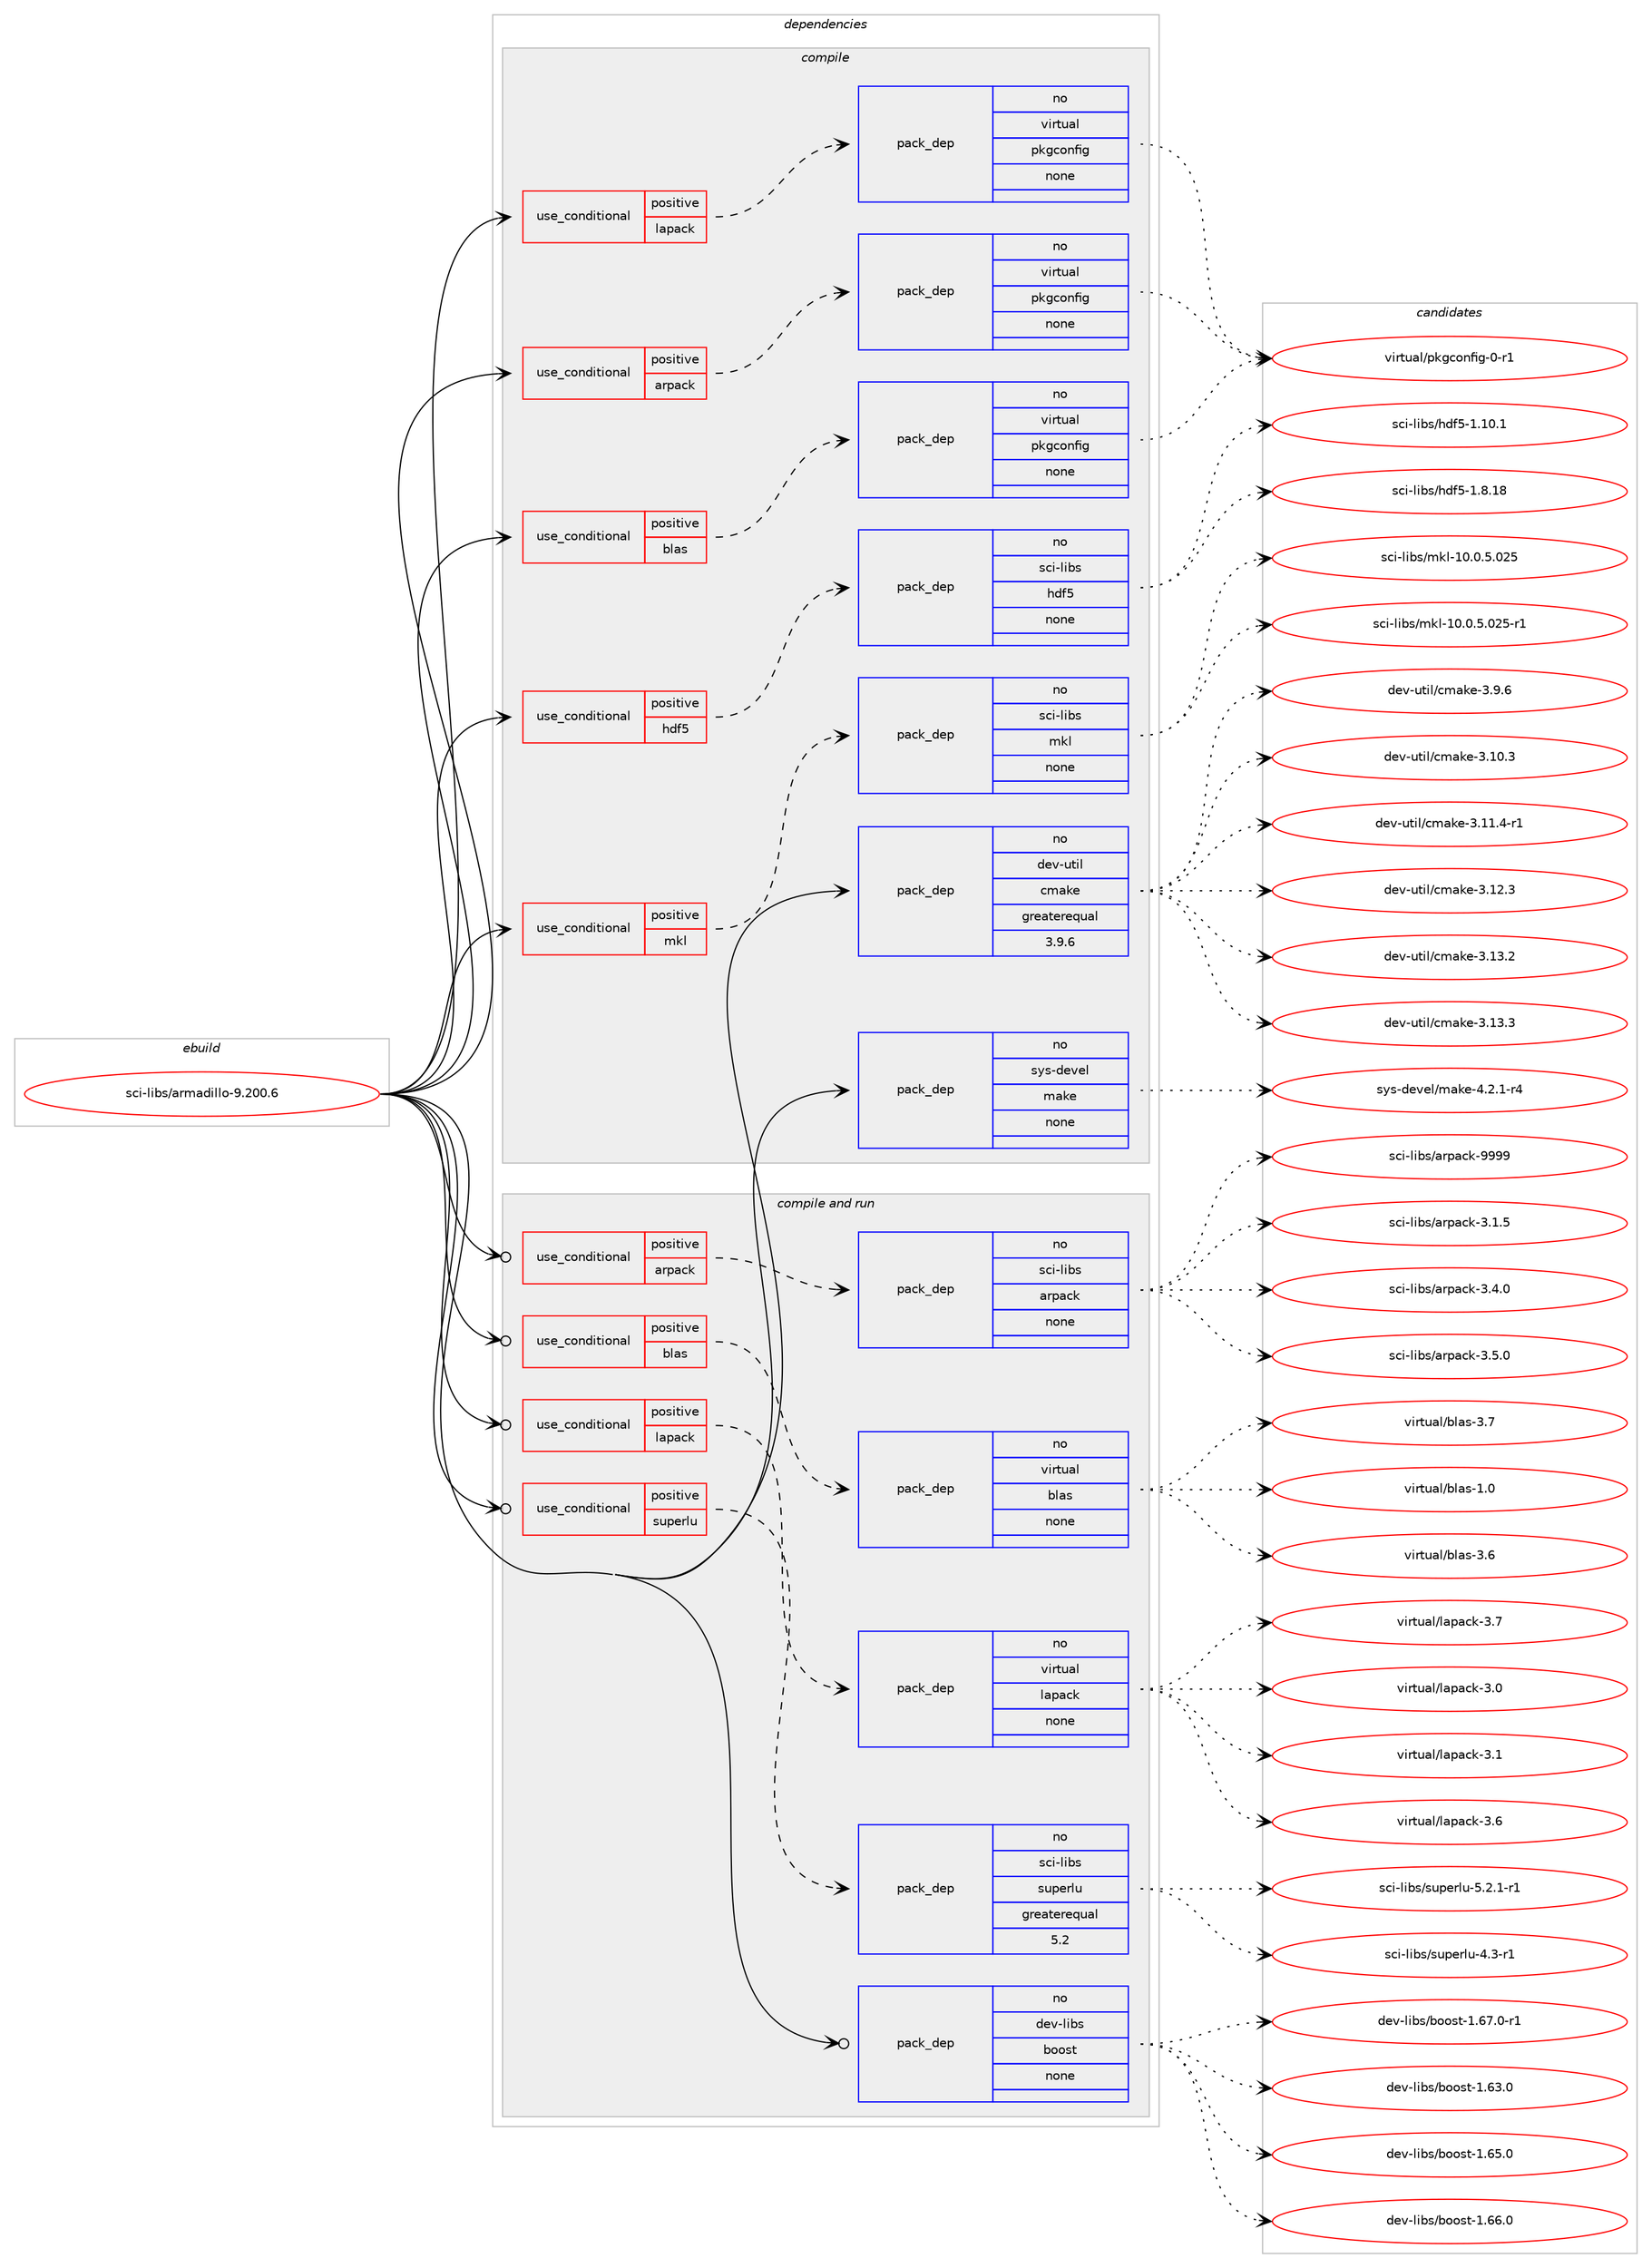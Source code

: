 digraph prolog {

# *************
# Graph options
# *************

newrank=true;
concentrate=true;
compound=true;
graph [rankdir=LR,fontname=Helvetica,fontsize=10,ranksep=1.5];#, ranksep=2.5, nodesep=0.2];
edge  [arrowhead=vee];
node  [fontname=Helvetica,fontsize=10];

# **********
# The ebuild
# **********

subgraph cluster_leftcol {
color=gray;
rank=same;
label=<<i>ebuild</i>>;
id [label="sci-libs/armadillo-9.200.6", color=red, width=4, href="../sci-libs/armadillo-9.200.6.svg"];
}

# ****************
# The dependencies
# ****************

subgraph cluster_midcol {
color=gray;
label=<<i>dependencies</i>>;
subgraph cluster_compile {
fillcolor="#eeeeee";
style=filled;
label=<<i>compile</i>>;
subgraph cond887 {
dependency5051 [label=<<TABLE BORDER="0" CELLBORDER="1" CELLSPACING="0" CELLPADDING="4"><TR><TD ROWSPAN="3" CELLPADDING="10">use_conditional</TD></TR><TR><TD>positive</TD></TR><TR><TD>arpack</TD></TR></TABLE>>, shape=none, color=red];
subgraph pack4029 {
dependency5052 [label=<<TABLE BORDER="0" CELLBORDER="1" CELLSPACING="0" CELLPADDING="4" WIDTH="220"><TR><TD ROWSPAN="6" CELLPADDING="30">pack_dep</TD></TR><TR><TD WIDTH="110">no</TD></TR><TR><TD>virtual</TD></TR><TR><TD>pkgconfig</TD></TR><TR><TD>none</TD></TR><TR><TD></TD></TR></TABLE>>, shape=none, color=blue];
}
dependency5051:e -> dependency5052:w [weight=20,style="dashed",arrowhead="vee"];
}
id:e -> dependency5051:w [weight=20,style="solid",arrowhead="vee"];
subgraph cond888 {
dependency5053 [label=<<TABLE BORDER="0" CELLBORDER="1" CELLSPACING="0" CELLPADDING="4"><TR><TD ROWSPAN="3" CELLPADDING="10">use_conditional</TD></TR><TR><TD>positive</TD></TR><TR><TD>blas</TD></TR></TABLE>>, shape=none, color=red];
subgraph pack4030 {
dependency5054 [label=<<TABLE BORDER="0" CELLBORDER="1" CELLSPACING="0" CELLPADDING="4" WIDTH="220"><TR><TD ROWSPAN="6" CELLPADDING="30">pack_dep</TD></TR><TR><TD WIDTH="110">no</TD></TR><TR><TD>virtual</TD></TR><TR><TD>pkgconfig</TD></TR><TR><TD>none</TD></TR><TR><TD></TD></TR></TABLE>>, shape=none, color=blue];
}
dependency5053:e -> dependency5054:w [weight=20,style="dashed",arrowhead="vee"];
}
id:e -> dependency5053:w [weight=20,style="solid",arrowhead="vee"];
subgraph cond889 {
dependency5055 [label=<<TABLE BORDER="0" CELLBORDER="1" CELLSPACING="0" CELLPADDING="4"><TR><TD ROWSPAN="3" CELLPADDING="10">use_conditional</TD></TR><TR><TD>positive</TD></TR><TR><TD>hdf5</TD></TR></TABLE>>, shape=none, color=red];
subgraph pack4031 {
dependency5056 [label=<<TABLE BORDER="0" CELLBORDER="1" CELLSPACING="0" CELLPADDING="4" WIDTH="220"><TR><TD ROWSPAN="6" CELLPADDING="30">pack_dep</TD></TR><TR><TD WIDTH="110">no</TD></TR><TR><TD>sci-libs</TD></TR><TR><TD>hdf5</TD></TR><TR><TD>none</TD></TR><TR><TD></TD></TR></TABLE>>, shape=none, color=blue];
}
dependency5055:e -> dependency5056:w [weight=20,style="dashed",arrowhead="vee"];
}
id:e -> dependency5055:w [weight=20,style="solid",arrowhead="vee"];
subgraph cond890 {
dependency5057 [label=<<TABLE BORDER="0" CELLBORDER="1" CELLSPACING="0" CELLPADDING="4"><TR><TD ROWSPAN="3" CELLPADDING="10">use_conditional</TD></TR><TR><TD>positive</TD></TR><TR><TD>lapack</TD></TR></TABLE>>, shape=none, color=red];
subgraph pack4032 {
dependency5058 [label=<<TABLE BORDER="0" CELLBORDER="1" CELLSPACING="0" CELLPADDING="4" WIDTH="220"><TR><TD ROWSPAN="6" CELLPADDING="30">pack_dep</TD></TR><TR><TD WIDTH="110">no</TD></TR><TR><TD>virtual</TD></TR><TR><TD>pkgconfig</TD></TR><TR><TD>none</TD></TR><TR><TD></TD></TR></TABLE>>, shape=none, color=blue];
}
dependency5057:e -> dependency5058:w [weight=20,style="dashed",arrowhead="vee"];
}
id:e -> dependency5057:w [weight=20,style="solid",arrowhead="vee"];
subgraph cond891 {
dependency5059 [label=<<TABLE BORDER="0" CELLBORDER="1" CELLSPACING="0" CELLPADDING="4"><TR><TD ROWSPAN="3" CELLPADDING="10">use_conditional</TD></TR><TR><TD>positive</TD></TR><TR><TD>mkl</TD></TR></TABLE>>, shape=none, color=red];
subgraph pack4033 {
dependency5060 [label=<<TABLE BORDER="0" CELLBORDER="1" CELLSPACING="0" CELLPADDING="4" WIDTH="220"><TR><TD ROWSPAN="6" CELLPADDING="30">pack_dep</TD></TR><TR><TD WIDTH="110">no</TD></TR><TR><TD>sci-libs</TD></TR><TR><TD>mkl</TD></TR><TR><TD>none</TD></TR><TR><TD></TD></TR></TABLE>>, shape=none, color=blue];
}
dependency5059:e -> dependency5060:w [weight=20,style="dashed",arrowhead="vee"];
}
id:e -> dependency5059:w [weight=20,style="solid",arrowhead="vee"];
subgraph pack4034 {
dependency5061 [label=<<TABLE BORDER="0" CELLBORDER="1" CELLSPACING="0" CELLPADDING="4" WIDTH="220"><TR><TD ROWSPAN="6" CELLPADDING="30">pack_dep</TD></TR><TR><TD WIDTH="110">no</TD></TR><TR><TD>dev-util</TD></TR><TR><TD>cmake</TD></TR><TR><TD>greaterequal</TD></TR><TR><TD>3.9.6</TD></TR></TABLE>>, shape=none, color=blue];
}
id:e -> dependency5061:w [weight=20,style="solid",arrowhead="vee"];
subgraph pack4035 {
dependency5062 [label=<<TABLE BORDER="0" CELLBORDER="1" CELLSPACING="0" CELLPADDING="4" WIDTH="220"><TR><TD ROWSPAN="6" CELLPADDING="30">pack_dep</TD></TR><TR><TD WIDTH="110">no</TD></TR><TR><TD>sys-devel</TD></TR><TR><TD>make</TD></TR><TR><TD>none</TD></TR><TR><TD></TD></TR></TABLE>>, shape=none, color=blue];
}
id:e -> dependency5062:w [weight=20,style="solid",arrowhead="vee"];
}
subgraph cluster_compileandrun {
fillcolor="#eeeeee";
style=filled;
label=<<i>compile and run</i>>;
subgraph cond892 {
dependency5063 [label=<<TABLE BORDER="0" CELLBORDER="1" CELLSPACING="0" CELLPADDING="4"><TR><TD ROWSPAN="3" CELLPADDING="10">use_conditional</TD></TR><TR><TD>positive</TD></TR><TR><TD>arpack</TD></TR></TABLE>>, shape=none, color=red];
subgraph pack4036 {
dependency5064 [label=<<TABLE BORDER="0" CELLBORDER="1" CELLSPACING="0" CELLPADDING="4" WIDTH="220"><TR><TD ROWSPAN="6" CELLPADDING="30">pack_dep</TD></TR><TR><TD WIDTH="110">no</TD></TR><TR><TD>sci-libs</TD></TR><TR><TD>arpack</TD></TR><TR><TD>none</TD></TR><TR><TD></TD></TR></TABLE>>, shape=none, color=blue];
}
dependency5063:e -> dependency5064:w [weight=20,style="dashed",arrowhead="vee"];
}
id:e -> dependency5063:w [weight=20,style="solid",arrowhead="odotvee"];
subgraph cond893 {
dependency5065 [label=<<TABLE BORDER="0" CELLBORDER="1" CELLSPACING="0" CELLPADDING="4"><TR><TD ROWSPAN="3" CELLPADDING="10">use_conditional</TD></TR><TR><TD>positive</TD></TR><TR><TD>blas</TD></TR></TABLE>>, shape=none, color=red];
subgraph pack4037 {
dependency5066 [label=<<TABLE BORDER="0" CELLBORDER="1" CELLSPACING="0" CELLPADDING="4" WIDTH="220"><TR><TD ROWSPAN="6" CELLPADDING="30">pack_dep</TD></TR><TR><TD WIDTH="110">no</TD></TR><TR><TD>virtual</TD></TR><TR><TD>blas</TD></TR><TR><TD>none</TD></TR><TR><TD></TD></TR></TABLE>>, shape=none, color=blue];
}
dependency5065:e -> dependency5066:w [weight=20,style="dashed",arrowhead="vee"];
}
id:e -> dependency5065:w [weight=20,style="solid",arrowhead="odotvee"];
subgraph cond894 {
dependency5067 [label=<<TABLE BORDER="0" CELLBORDER="1" CELLSPACING="0" CELLPADDING="4"><TR><TD ROWSPAN="3" CELLPADDING="10">use_conditional</TD></TR><TR><TD>positive</TD></TR><TR><TD>lapack</TD></TR></TABLE>>, shape=none, color=red];
subgraph pack4038 {
dependency5068 [label=<<TABLE BORDER="0" CELLBORDER="1" CELLSPACING="0" CELLPADDING="4" WIDTH="220"><TR><TD ROWSPAN="6" CELLPADDING="30">pack_dep</TD></TR><TR><TD WIDTH="110">no</TD></TR><TR><TD>virtual</TD></TR><TR><TD>lapack</TD></TR><TR><TD>none</TD></TR><TR><TD></TD></TR></TABLE>>, shape=none, color=blue];
}
dependency5067:e -> dependency5068:w [weight=20,style="dashed",arrowhead="vee"];
}
id:e -> dependency5067:w [weight=20,style="solid",arrowhead="odotvee"];
subgraph cond895 {
dependency5069 [label=<<TABLE BORDER="0" CELLBORDER="1" CELLSPACING="0" CELLPADDING="4"><TR><TD ROWSPAN="3" CELLPADDING="10">use_conditional</TD></TR><TR><TD>positive</TD></TR><TR><TD>superlu</TD></TR></TABLE>>, shape=none, color=red];
subgraph pack4039 {
dependency5070 [label=<<TABLE BORDER="0" CELLBORDER="1" CELLSPACING="0" CELLPADDING="4" WIDTH="220"><TR><TD ROWSPAN="6" CELLPADDING="30">pack_dep</TD></TR><TR><TD WIDTH="110">no</TD></TR><TR><TD>sci-libs</TD></TR><TR><TD>superlu</TD></TR><TR><TD>greaterequal</TD></TR><TR><TD>5.2</TD></TR></TABLE>>, shape=none, color=blue];
}
dependency5069:e -> dependency5070:w [weight=20,style="dashed",arrowhead="vee"];
}
id:e -> dependency5069:w [weight=20,style="solid",arrowhead="odotvee"];
subgraph pack4040 {
dependency5071 [label=<<TABLE BORDER="0" CELLBORDER="1" CELLSPACING="0" CELLPADDING="4" WIDTH="220"><TR><TD ROWSPAN="6" CELLPADDING="30">pack_dep</TD></TR><TR><TD WIDTH="110">no</TD></TR><TR><TD>dev-libs</TD></TR><TR><TD>boost</TD></TR><TR><TD>none</TD></TR><TR><TD></TD></TR></TABLE>>, shape=none, color=blue];
}
id:e -> dependency5071:w [weight=20,style="solid",arrowhead="odotvee"];
}
subgraph cluster_run {
fillcolor="#eeeeee";
style=filled;
label=<<i>run</i>>;
}
}

# **************
# The candidates
# **************

subgraph cluster_choices {
rank=same;
color=gray;
label=<<i>candidates</i>>;

subgraph choice4029 {
color=black;
nodesep=1;
choice11810511411611797108471121071039911111010210510345484511449 [label="virtual/pkgconfig-0-r1", color=red, width=4,href="../virtual/pkgconfig-0-r1.svg"];
dependency5052:e -> choice11810511411611797108471121071039911111010210510345484511449:w [style=dotted,weight="100"];
}
subgraph choice4030 {
color=black;
nodesep=1;
choice11810511411611797108471121071039911111010210510345484511449 [label="virtual/pkgconfig-0-r1", color=red, width=4,href="../virtual/pkgconfig-0-r1.svg"];
dependency5054:e -> choice11810511411611797108471121071039911111010210510345484511449:w [style=dotted,weight="100"];
}
subgraph choice4031 {
color=black;
nodesep=1;
choice115991054510810598115471041001025345494649484649 [label="sci-libs/hdf5-1.10.1", color=red, width=4,href="../sci-libs/hdf5-1.10.1.svg"];
choice115991054510810598115471041001025345494656464956 [label="sci-libs/hdf5-1.8.18", color=red, width=4,href="../sci-libs/hdf5-1.8.18.svg"];
dependency5056:e -> choice115991054510810598115471041001025345494649484649:w [style=dotted,weight="100"];
dependency5056:e -> choice115991054510810598115471041001025345494656464956:w [style=dotted,weight="100"];
}
subgraph choice4032 {
color=black;
nodesep=1;
choice11810511411611797108471121071039911111010210510345484511449 [label="virtual/pkgconfig-0-r1", color=red, width=4,href="../virtual/pkgconfig-0-r1.svg"];
dependency5058:e -> choice11810511411611797108471121071039911111010210510345484511449:w [style=dotted,weight="100"];
}
subgraph choice4033 {
color=black;
nodesep=1;
choice115991054510810598115471091071084549484648465346485053 [label="sci-libs/mkl-10.0.5.025", color=red, width=4,href="../sci-libs/mkl-10.0.5.025.svg"];
choice1159910545108105981154710910710845494846484653464850534511449 [label="sci-libs/mkl-10.0.5.025-r1", color=red, width=4,href="../sci-libs/mkl-10.0.5.025-r1.svg"];
dependency5060:e -> choice115991054510810598115471091071084549484648465346485053:w [style=dotted,weight="100"];
dependency5060:e -> choice1159910545108105981154710910710845494846484653464850534511449:w [style=dotted,weight="100"];
}
subgraph choice4034 {
color=black;
nodesep=1;
choice1001011184511711610510847991099710710145514649484651 [label="dev-util/cmake-3.10.3", color=red, width=4,href="../dev-util/cmake-3.10.3.svg"];
choice10010111845117116105108479910997107101455146494946524511449 [label="dev-util/cmake-3.11.4-r1", color=red, width=4,href="../dev-util/cmake-3.11.4-r1.svg"];
choice1001011184511711610510847991099710710145514649504651 [label="dev-util/cmake-3.12.3", color=red, width=4,href="../dev-util/cmake-3.12.3.svg"];
choice1001011184511711610510847991099710710145514649514650 [label="dev-util/cmake-3.13.2", color=red, width=4,href="../dev-util/cmake-3.13.2.svg"];
choice1001011184511711610510847991099710710145514649514651 [label="dev-util/cmake-3.13.3", color=red, width=4,href="../dev-util/cmake-3.13.3.svg"];
choice10010111845117116105108479910997107101455146574654 [label="dev-util/cmake-3.9.6", color=red, width=4,href="../dev-util/cmake-3.9.6.svg"];
dependency5061:e -> choice1001011184511711610510847991099710710145514649484651:w [style=dotted,weight="100"];
dependency5061:e -> choice10010111845117116105108479910997107101455146494946524511449:w [style=dotted,weight="100"];
dependency5061:e -> choice1001011184511711610510847991099710710145514649504651:w [style=dotted,weight="100"];
dependency5061:e -> choice1001011184511711610510847991099710710145514649514650:w [style=dotted,weight="100"];
dependency5061:e -> choice1001011184511711610510847991099710710145514649514651:w [style=dotted,weight="100"];
dependency5061:e -> choice10010111845117116105108479910997107101455146574654:w [style=dotted,weight="100"];
}
subgraph choice4035 {
color=black;
nodesep=1;
choice1151211154510010111810110847109971071014552465046494511452 [label="sys-devel/make-4.2.1-r4", color=red, width=4,href="../sys-devel/make-4.2.1-r4.svg"];
dependency5062:e -> choice1151211154510010111810110847109971071014552465046494511452:w [style=dotted,weight="100"];
}
subgraph choice4036 {
color=black;
nodesep=1;
choice11599105451081059811547971141129799107455146494653 [label="sci-libs/arpack-3.1.5", color=red, width=4,href="../sci-libs/arpack-3.1.5.svg"];
choice11599105451081059811547971141129799107455146524648 [label="sci-libs/arpack-3.4.0", color=red, width=4,href="../sci-libs/arpack-3.4.0.svg"];
choice11599105451081059811547971141129799107455146534648 [label="sci-libs/arpack-3.5.0", color=red, width=4,href="../sci-libs/arpack-3.5.0.svg"];
choice115991054510810598115479711411297991074557575757 [label="sci-libs/arpack-9999", color=red, width=4,href="../sci-libs/arpack-9999.svg"];
dependency5064:e -> choice11599105451081059811547971141129799107455146494653:w [style=dotted,weight="100"];
dependency5064:e -> choice11599105451081059811547971141129799107455146524648:w [style=dotted,weight="100"];
dependency5064:e -> choice11599105451081059811547971141129799107455146534648:w [style=dotted,weight="100"];
dependency5064:e -> choice115991054510810598115479711411297991074557575757:w [style=dotted,weight="100"];
}
subgraph choice4037 {
color=black;
nodesep=1;
choice1181051141161179710847981089711545494648 [label="virtual/blas-1.0", color=red, width=4,href="../virtual/blas-1.0.svg"];
choice1181051141161179710847981089711545514654 [label="virtual/blas-3.6", color=red, width=4,href="../virtual/blas-3.6.svg"];
choice1181051141161179710847981089711545514655 [label="virtual/blas-3.7", color=red, width=4,href="../virtual/blas-3.7.svg"];
dependency5066:e -> choice1181051141161179710847981089711545494648:w [style=dotted,weight="100"];
dependency5066:e -> choice1181051141161179710847981089711545514654:w [style=dotted,weight="100"];
dependency5066:e -> choice1181051141161179710847981089711545514655:w [style=dotted,weight="100"];
}
subgraph choice4038 {
color=black;
nodesep=1;
choice118105114116117971084710897112979910745514648 [label="virtual/lapack-3.0", color=red, width=4,href="../virtual/lapack-3.0.svg"];
choice118105114116117971084710897112979910745514649 [label="virtual/lapack-3.1", color=red, width=4,href="../virtual/lapack-3.1.svg"];
choice118105114116117971084710897112979910745514654 [label="virtual/lapack-3.6", color=red, width=4,href="../virtual/lapack-3.6.svg"];
choice118105114116117971084710897112979910745514655 [label="virtual/lapack-3.7", color=red, width=4,href="../virtual/lapack-3.7.svg"];
dependency5068:e -> choice118105114116117971084710897112979910745514648:w [style=dotted,weight="100"];
dependency5068:e -> choice118105114116117971084710897112979910745514649:w [style=dotted,weight="100"];
dependency5068:e -> choice118105114116117971084710897112979910745514654:w [style=dotted,weight="100"];
dependency5068:e -> choice118105114116117971084710897112979910745514655:w [style=dotted,weight="100"];
}
subgraph choice4039 {
color=black;
nodesep=1;
choice11599105451081059811547115117112101114108117455246514511449 [label="sci-libs/superlu-4.3-r1", color=red, width=4,href="../sci-libs/superlu-4.3-r1.svg"];
choice115991054510810598115471151171121011141081174553465046494511449 [label="sci-libs/superlu-5.2.1-r1", color=red, width=4,href="../sci-libs/superlu-5.2.1-r1.svg"];
dependency5070:e -> choice11599105451081059811547115117112101114108117455246514511449:w [style=dotted,weight="100"];
dependency5070:e -> choice115991054510810598115471151171121011141081174553465046494511449:w [style=dotted,weight="100"];
}
subgraph choice4040 {
color=black;
nodesep=1;
choice1001011184510810598115479811111111511645494654514648 [label="dev-libs/boost-1.63.0", color=red, width=4,href="../dev-libs/boost-1.63.0.svg"];
choice1001011184510810598115479811111111511645494654534648 [label="dev-libs/boost-1.65.0", color=red, width=4,href="../dev-libs/boost-1.65.0.svg"];
choice1001011184510810598115479811111111511645494654544648 [label="dev-libs/boost-1.66.0", color=red, width=4,href="../dev-libs/boost-1.66.0.svg"];
choice10010111845108105981154798111111115116454946545546484511449 [label="dev-libs/boost-1.67.0-r1", color=red, width=4,href="../dev-libs/boost-1.67.0-r1.svg"];
dependency5071:e -> choice1001011184510810598115479811111111511645494654514648:w [style=dotted,weight="100"];
dependency5071:e -> choice1001011184510810598115479811111111511645494654534648:w [style=dotted,weight="100"];
dependency5071:e -> choice1001011184510810598115479811111111511645494654544648:w [style=dotted,weight="100"];
dependency5071:e -> choice10010111845108105981154798111111115116454946545546484511449:w [style=dotted,weight="100"];
}
}

}
